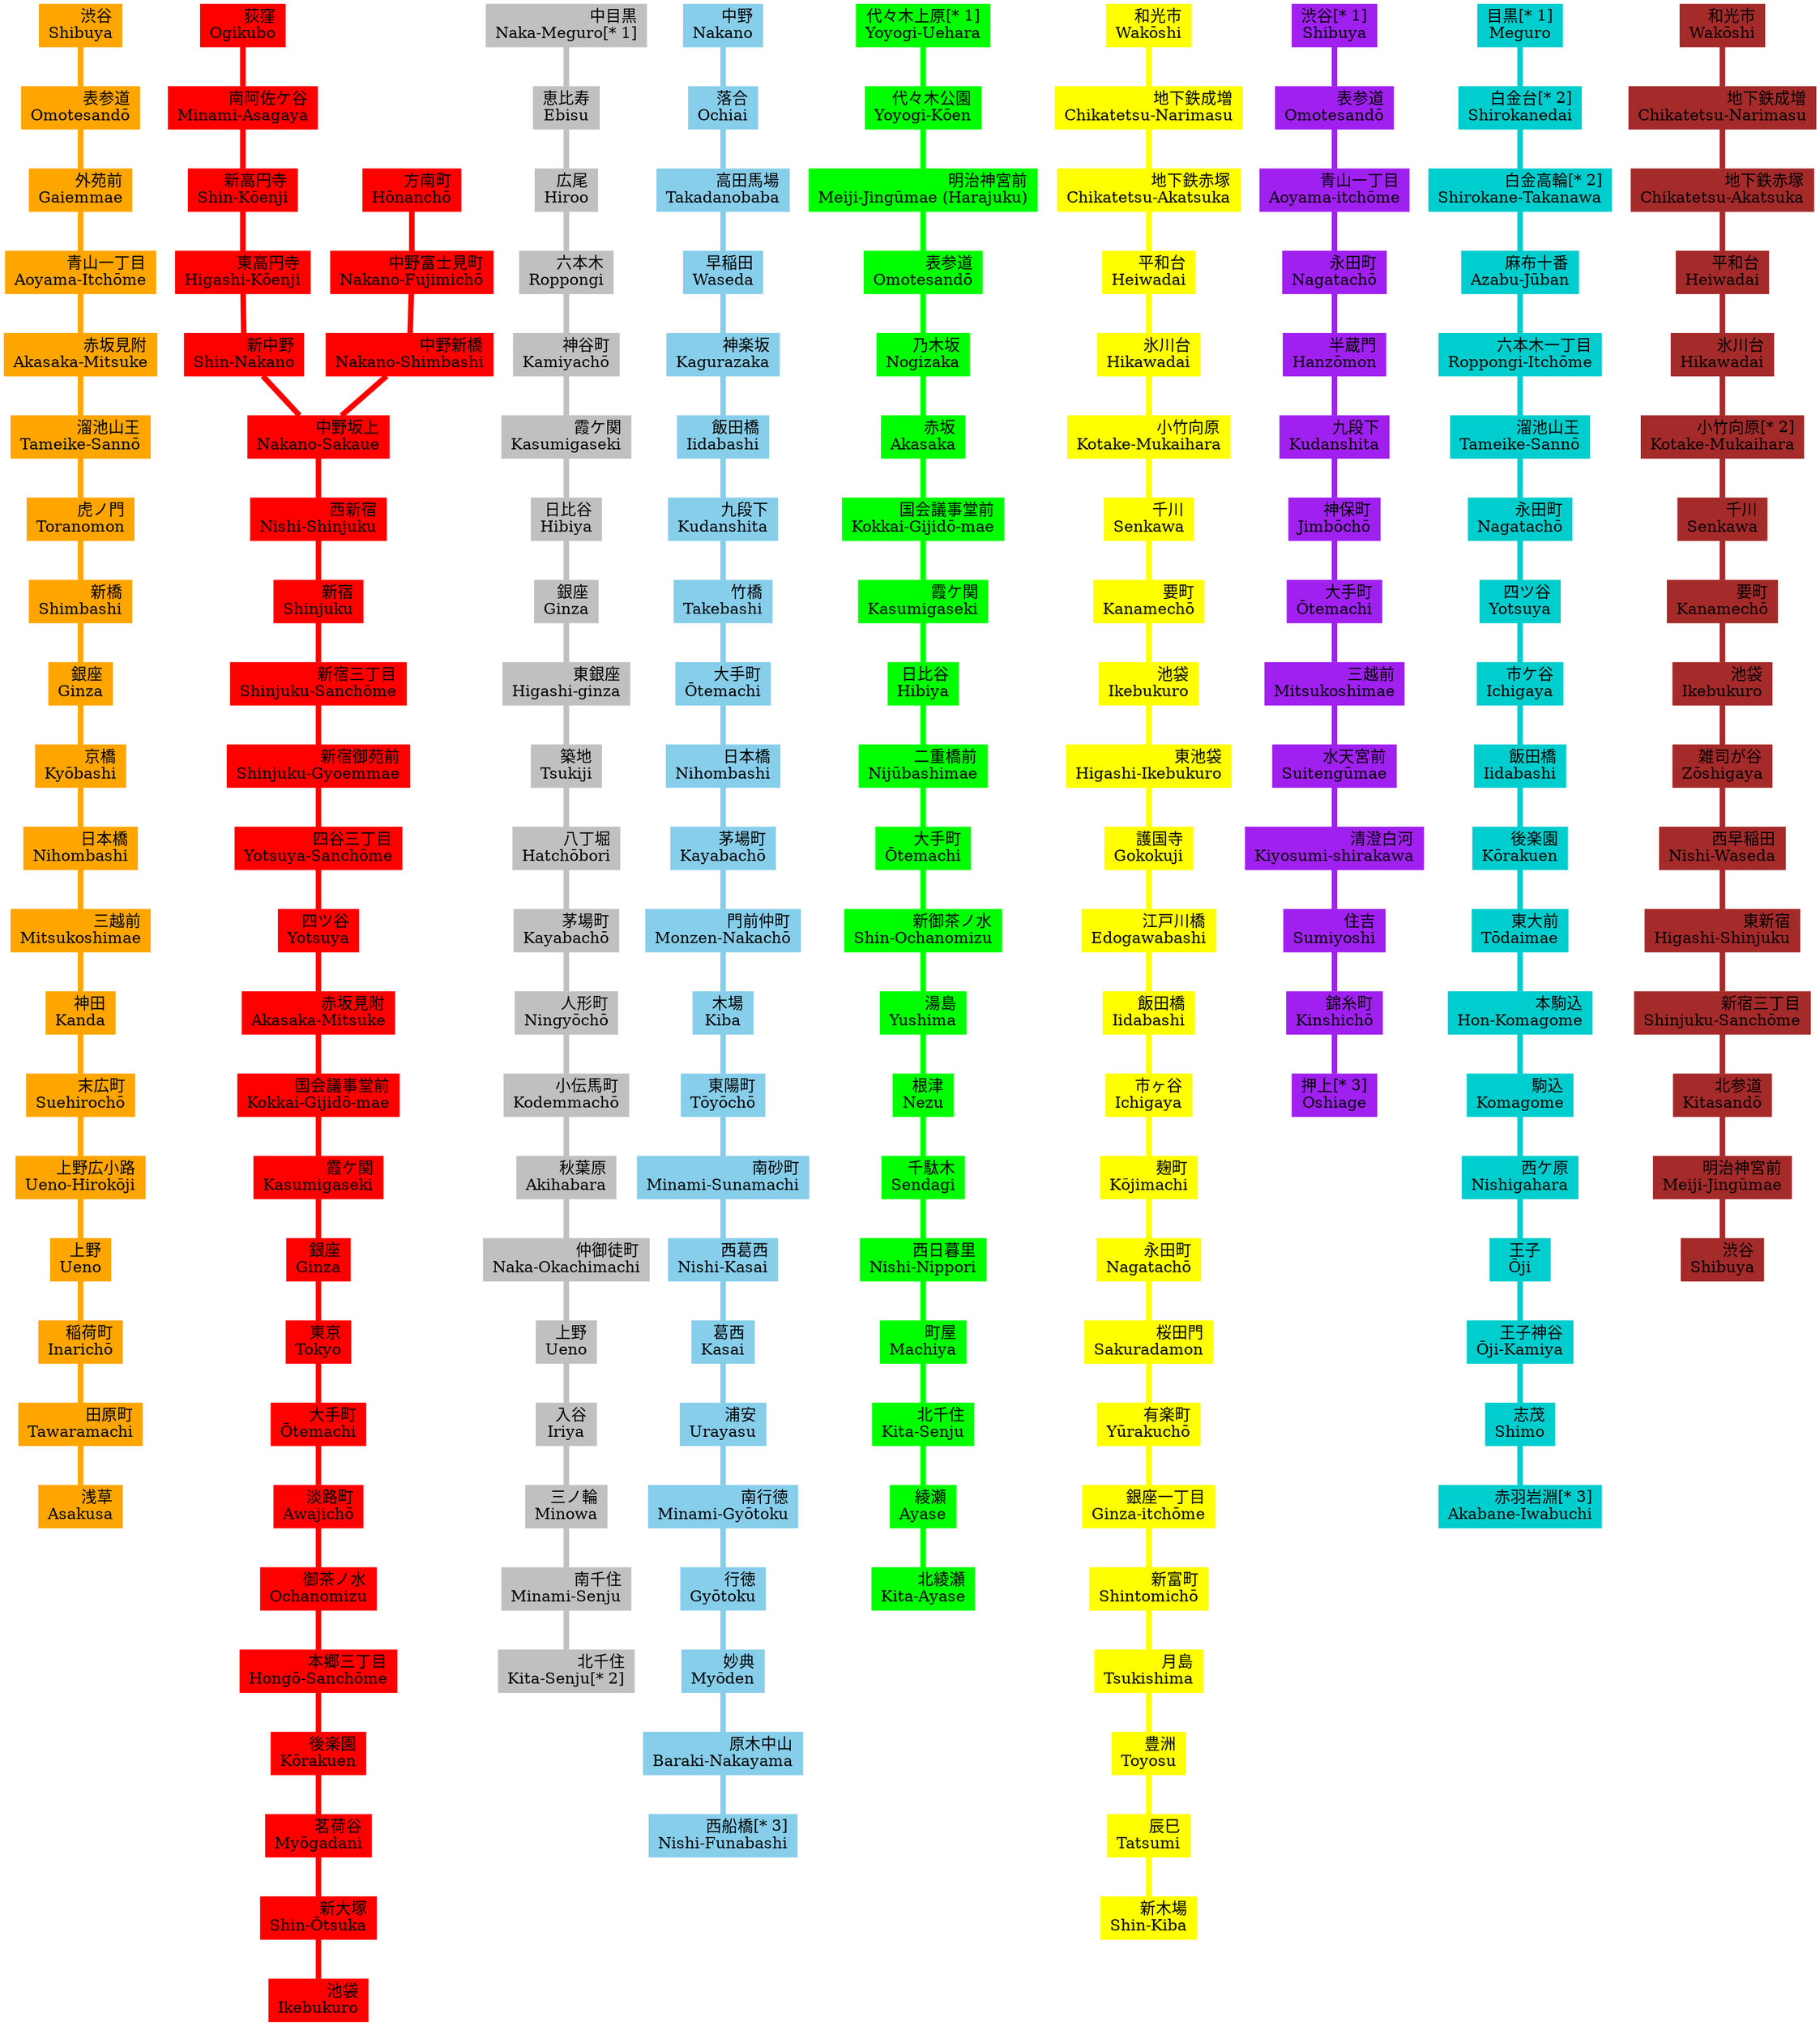 // Line                               | Code | Color        |
// -----------------------------------+------+--------------+
// No 3:  Ginza Line                  | G    | orange       |
// No 4:  Marunouchi Line             | M    | red          |
// No 4:  Marunouchi Line Branch Line | m    | red          |
// No 2:  Hibiya Line                 | H    | gray         |
// No 5:  Tōzai Line                  | T    | skyblue      |
// No 9:  Chiyoda Line                | C    | green        |
// No 8:  Yūrakuchō Line              | Y    | yellow       |
// No 11: Hanzōmon Line               | Z    | purple       |
// No 7:  Namboku Line                | N    | cyan3        |
// No 13: Fukutoshin Line             | F    | brown        |

graph tokyo_metro {
    node [shape=box, style=filled]
    edge [penwidth=5]

    // No 3: Ginza Line
    node [color=orange, fontcolor=black]
    G01 [label="渋谷\rShibuya"]
    G02 [label="表参道\rOmotesandō"]
    G03 [label="外苑前\rGaiemmae"]
    G04 [label="青山一丁目\rAoyama-Itchōme"]
    G05 [label="赤坂見附\rAkasaka-Mitsuke"]
    G06 [label="溜池山王\rTameike-Sannō"]
    G07 [label="虎ノ門\rToranomon"]
    G08 [label="新橋\rShimbashi"]
    G09 [label="銀座\rGinza"]
    G10 [label="京橋\rKyōbashi"]
    G11 [label="日本橋\rNihombashi"]
    G12 [label="三越前\rMitsukoshimae"]
    G13 [label="神田\rKanda"]
    G14 [label="末広町\rSuehirochō"]
    G15 [label="上野広小路\rUeno-Hirokōji"]
    G16 [label="上野\rUeno"]
    G17 [label="稲荷町\rInarichō"]
    G18 [label="田原町\rTawaramachi"]
    G19 [label="浅草\rAsakusa"]

    edge [color=orange]
    G01 -- G02 -- G03 -- G04 -- G05 -- G06 -- G07 -- G08 -- G09 -- G10 -- G11 -- G12 -- G13 -- G14 -- G15 -- G16 -- G17 -- G18 -- G19

    // No 4: Marunouchi Line
    node [color=red, fontcolor=black]
    M01 [label="荻窪\rOgikubo"]
    M02 [label="南阿佐ケ谷\rMinami-Asagaya"]
    M03 [label="新高円寺\rShin-Kōenji"]
    M04 [label="東高円寺\rHigashi-Kōenji"]
    M05 [label="新中野\rShin-Nakano"]
    M06 [label="中野坂上\rNakano-Sakaue"]
    M07 [label="西新宿\rNishi-Shinjuku"]
    M08 [label="新宿\rShinjuku"]
    M09 [label="新宿三丁目\rShinjuku-Sanchōme"]
    M10 [label="新宿御苑前\rShinjuku-Gyoemmae"]
    M11 [label="四谷三丁目\rYotsuya-Sanchōme"]
    M12 [label="四ツ谷\rYotsuya"]
    M13 [label="赤坂見附\rAkasaka-Mitsuke"]
    M14 [label="国会議事堂前\rKokkai-Gijidō-mae"]
    M15 [label="霞ケ関\rKasumigaseki"]
    M16 [label="銀座\rGinza"]
    M17 [label="東京\rTokyo"]
    M18 [label="大手町\rŌtemachi"]
    M19 [label="淡路町\rAwajichō"]
    M20 [label="御茶ノ水\rOchanomizu"]
    M21 [label="本郷三丁目\rHongō-Sanchōme"]
    M22 [label="後楽園\rKōrakuen"]
    M23 [label="茗荷谷\rMyōgadani"]
    M24 [label="新大塚\rShin-Ōtsuka"]
    M25 [label="池袋\rIkebukuro"]

    edge [color=red]
    M01 -- M02 -- M03 -- M04 -- M05 -- M06 -- M07 -- M08 -- M09 -- M10 -- M11 -- M12 -- M13 -- M14 -- M15 -- M16 -- M17 -- M18 -- M19 -- M20 -- M21 -- M22 -- M23 -- M24 -- M25

    // No 4: Marunouchi Line Branch Line
    node [color=red, fontcolor=black]
    m03 [label="方南町\rHōnanchō"]
    m04 [label="中野富士見町\rNakano-Fujimichō"]
    m05 [label="中野新橋\rNakano-Shimbashi"]
    M06 [label="中野坂上\rNakano-Sakaue"]

    edge [color=red]
    m03 -- m04 -- m05 -- M06

    // No 2: Hibiya Line
    node [color=gray, fontcolor=black]
    H01 [label="中目黒\rNaka-Meguro[* 1]"]
    H02 [label="恵比寿\rEbisu"]
    H03 [label="広尾\rHiroo"]
    H04 [label="六本木\rRoppongi"]
    H05 [label="神谷町\rKamiyachō"]
    H06 [label="霞ケ関\rKasumigaseki"]
    H07 [label="日比谷\rHibiya"]
    H08 [label="銀座\rGinza"]
    H09 [label="東銀座\rHigashi-ginza"]
    H10 [label="築地\rTsukiji"]
    H11 [label="八丁堀\rHatchōbori"]
    H12 [label="茅場町\rKayabachō"]
    H13 [label="人形町\rNingyōchō"]
    H14 [label="小伝馬町\rKodemmachō"]
    H15 [label="秋葉原\rAkihabara"]
    H16 [label="仲御徒町\rNaka-Okachimachi"]
    H17 [label="上野\rUeno"]
    H18 [label="入谷\rIriya"]
    H19 [label="三ノ輪\rMinowa"]
    H20 [label="南千住\rMinami-Senju"]
    H21 [label="北千住\rKita-Senju[* 2]"]

    edge [color=gray]
    H01 -- H02 -- H03 -- H04 -- H05 -- H06 -- H07 -- H08 -- H09 -- H10 -- H11 -- H12 -- H13 -- H14 -- H15 -- H16 -- H17 -- H18 -- H19 -- H20 -- H21

    // No 5: Tōzai Line
    node [color=skyblue, fontcolor=black]
    T01 [label="中野\rNakano"]
    T02 [label="落合\rOchiai"]
    T03 [label="高田馬場\rTakadanobaba"]
    T04 [label="早稲田\rWaseda"]
    T05 [label="神楽坂\rKagurazaka"]
    T06 [label="飯田橋\rIidabashi"]
    T07 [label="九段下\rKudanshita"]
    T08 [label="竹橋\rTakebashi"]
    T09 [label="大手町\rŌtemachi"]
    T10 [label="日本橋\rNihombashi"]
    T11 [label="茅場町\rKayabachō"]
    T12 [label="門前仲町\rMonzen-Nakachō"]
    T13 [label="木場\rKiba"]
    T14 [label="東陽町\rTōyōchō"]
    T15 [label="南砂町\rMinami-Sunamachi"]
    T16 [label="西葛西\rNishi-Kasai"]
    T17 [label="葛西\rKasai"]
    T18 [label="浦安\rUrayasu"]
    T19 [label="南行徳\rMinami-Gyōtoku"]
    T20 [label="行徳\rGyōtoku"]
    T21 [label="妙典\rMyōden"]
    T22 [label="原木中山\rBaraki-Nakayama"]
    T23 [label="西船橋[* 3]\rNishi-Funabashi"]

    edge [color=skyblue]
    T01 -- T02 -- T03 -- T04 -- T05 -- T06 -- T07 -- T08 -- T09 -- T10 -- T11 -- T12 -- T13 -- T14 -- T15 -- T16 -- T17 -- T18 -- T19 -- T20 -- T21 -- T22 -- T23

    // No 9: Chiyoda Line
    node [color=green, fontcolor=black]
    C01 [label="代々木上原[* 1]\rYoyogi-Uehara"]
    C02 [label="代々木公園\rYoyogi-Kōen"]
    C03 [label="明治神宮前\rMeiji-Jingūmae (Harajuku)"]
    C04 [label="表参道\rOmotesandō"]
    C05 [label="乃木坂\rNogizaka"]
    C06 [label="赤坂\rAkasaka"]
    C07 [label="国会議事堂前\rKokkai-Gijidō-mae"]
    C08 [label="霞ケ関\rKasumigaseki"]
    C09 [label="日比谷\rHibiya"]
    C10 [label="二重橋前\rNijūbashimae"]
    C11 [label="大手町\rŌtemachi"]
    C12 [label="新御茶ノ水\rShin-Ochanomizu"]
    C13 [label="湯島\rYushima"]
    C14 [label="根津\rNezu"]
    C15 [label="千駄木\rSendagi"]
    C16 [label="西日暮里\rNishi-Nippori"]
    C17 [label="町屋\rMachiya"]
    C18 [label="北千住\rKita-Senju"]
    C19 [label="綾瀬\rAyase"]
    C20 [label="北綾瀬\rKita-Ayase"]

    edge [color=green]
    C01 -- C02 -- C03 -- C04 -- C05 -- C06 -- C07 -- C08 -- C09 -- C10 -- C11 -- C12 -- C13 -- C14 -- C15 -- C16 -- C17 -- C18 -- C19 -- C20

    // No 8: Yūrakuchō Line
    node [color=yellow, fontcolor=black]
    Y01 [label="和光市\rWakōshi"]
    Y02 [label="地下鉄成増\rChikatetsu-Narimasu"]
    Y03 [label="地下鉄赤塚\rChikatetsu-Akatsuka"]
    Y04 [label="平和台\rHeiwadai"]
    Y05 [label="氷川台\rHikawadai"]
    Y06 [label="小竹向原\rKotake-Mukaihara"]
    Y07 [label="千川\rSenkawa"]
    Y08 [label="要町\rKanamechō"]
    Y09 [label="池袋\rIkebukuro"]
    Y10 [label="東池袋\rHigashi-Ikebukuro"]
    Y11 [label="護国寺\rGokokuji"]
    Y12 [label="江戸川橋\rEdogawabashi"]
    Y13 [label="飯田橋\rIidabashi"]
    Y14 [label="市ヶ谷\rIchigaya"]
    Y15 [label="麹町\rKōjimachi"]
    Y16 [label="永田町\rNagatachō"]
    Y17 [label="桜田門\rSakuradamon"]
    Y18 [label="有楽町\rYūrakuchō"]
    Y19 [label="銀座一丁目\rGinza-itchōme"]
    Y20 [label="新富町\rShintomichō"]
    Y21 [label="月島\rTsukishima"]
    Y22 [label="豊洲\rToyosu"]
    Y23 [label="辰巳\rTatsumi"]
    Y24 [label="新木場\rShin-Kiba"]

    edge [color=yellow]
    Y01 -- Y02 -- Y03 -- Y04 -- Y05 -- Y06 -- Y07 -- Y08 -- Y09 -- Y10 -- Y11 -- Y12 -- Y13 -- Y14 -- Y15 -- Y16 -- Y17 -- Y18 -- Y19 -- Y20 -- Y21 -- Y22 -- Y23 -- Y24

    // No 11: Hanzōmon Line
    node [color=purple, fontcolor=black]
    Z01 [label="渋谷[* 1]\rShibuya"]
    Z02 [label="表参道\rOmotesandō"]
    Z03 [label="青山一丁目\rAoyama-itchōme"]
    Z04 [label="永田町\rNagatachō"]
    Z05 [label="半蔵門\rHanzōmon"]
    Z06 [label="九段下\rKudanshita"]
    Z07 [label="神保町\rJimbōchō"]
    Z08 [label="大手町\rŌtemachi"]
    Z09 [label="三越前\rMitsukoshimae"]
    Z10 [label="水天宮前\rSuitengūmae"]
    Z11 [label="清澄白河\rKiyosumi-shirakawa"]
    Z12 [label="住吉\rSumiyoshi"]
    Z13 [label="錦糸町\rKinshichō"]
    Z14 [label="押上[* 3]\rOshiage"]

    edge [color=purple]
    Z01 -- Z02 -- Z03 -- Z04 -- Z05 -- Z06 -- Z07 -- Z08 -- Z09 -- Z10 -- Z11 -- Z12 -- Z13 -- Z14

    // No 7: Namboku Line
    node [color=cyan3, fontcolor=black]
    N01 [label="目黒[* 1]\rMeguro"]
    N02 [label="白金台[* 2]\rShirokanedai"]
    N03 [label="白金高輪[* 2]\rShirokane-Takanawa"]
    N04 [label="麻布十番\rAzabu-Jūban"]
    N05 [label="六本木一丁目\rRoppongi-Itchōme"]
    N06 [label="溜池山王\rTameike-Sannō"]
    N07 [label="永田町\rNagatachō"]
    N08 [label="四ツ谷\rYotsuya"]
    N09 [label="市ケ谷\rIchigaya"]
    N10 [label="飯田橋\rIidabashi"]
    N11 [label="後楽園\rKōrakuen"]
    N12 [label="東大前\rTōdaimae"]
    N13 [label="本駒込\rHon-Komagome"]
    N14 [label="駒込\rKomagome"]
    N15 [label="西ケ原\rNishigahara"]
    N16 [label="王子\rŌji"]
    N17 [label="王子神谷\rŌji-Kamiya"]
    N18 [label="志茂\rShimo"]
    N19 [label="赤羽岩淵[* 3]\rAkabane-Iwabuchi"]

    edge [color=cyan3]
    N01 -- N02 -- N03 -- N04 -- N05 -- N06 -- N07 -- N08 -- N09 -- N10 -- N11 -- N12 -- N13 -- N14 -- N15 -- N16 -- N17 -- N18 -- N19

    // No 13: Fukutoshin Line
    node [color=brown, fontcolor=black]
    F01 [label="和光市\rWakōshi"]
    F02 [label="地下鉄成増\rChikatetsu-Narimasu"]
    F03 [label="地下鉄赤塚\rChikatetsu-Akatsuka"]
    F04 [label="平和台\rHeiwadai"]
    F05 [label="氷川台\rHikawadai"]
    F06 [label="小竹向原[* 2]\rKotake-Mukaihara"]
    F07 [label="千川\rSenkawa"]
    F08 [label="要町\rKanamechō"]
    F09 [label="池袋\rIkebukuro"]
    F10 [label="雑司が谷\rZōshigaya"]
    F11 [label="西早稲田\rNishi-Waseda"]
    F12 [label="東新宿\rHigashi-Shinjuku"]
    F13 [label="新宿三丁目\rShinjuku-Sanchōme"]
    F14 [label="北参道\rKitasandō"]
    F15 [label="明治神宮前\rMeiji-Jingūmae"]
    F16 [label="渋谷\rShibuya"]

    edge [color=brown]
    F01 -- F02 -- F03 -- F04 -- F05 -- F06 -- F07 -- F08 -- F09 -- F10 -- F11 -- F12 -- F13 -- F14 -- F15 -- F16
}
